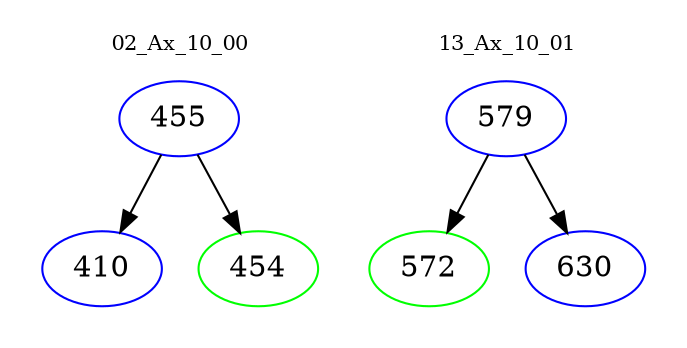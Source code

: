 digraph{
subgraph cluster_0 {
color = white
label = "02_Ax_10_00";
fontsize=10;
T0_455 [label="455", color="blue"]
T0_455 -> T0_410 [color="black"]
T0_410 [label="410", color="blue"]
T0_455 -> T0_454 [color="black"]
T0_454 [label="454", color="green"]
}
subgraph cluster_1 {
color = white
label = "13_Ax_10_01";
fontsize=10;
T1_579 [label="579", color="blue"]
T1_579 -> T1_572 [color="black"]
T1_572 [label="572", color="green"]
T1_579 -> T1_630 [color="black"]
T1_630 [label="630", color="blue"]
}
}
